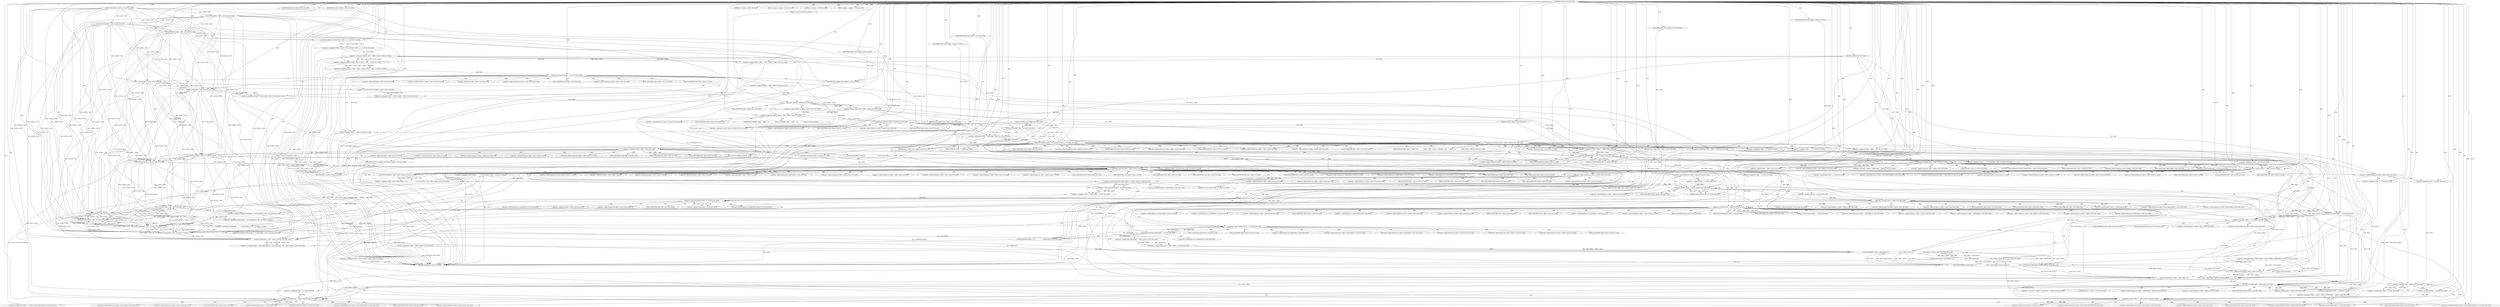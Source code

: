 
digraph "FUN16" {  

"10719" [label = "(METHOD,FUN16)<SUB>206</SUB>" ]

"11358" [label = "(METHOD_RETURN,int)<SUB>206</SUB>" ]

"10720" [label = "(PARAM,AVCodecContext*VAR6)<SUB>206</SUB>" ]

"10721" [label = "(PARAM,AVFrame *VAR53)<SUB>206</SUB>" ]

"10722" [label = "(PARAM,int VAR54)<SUB>206</SUB>" ]

"10723" [label = "(PARAM,int VAR8)<SUB>207</SUB>" ]

"10726" [label = "(&lt;operator&gt;.assignment,*VAR25 = VAR6-&gt;VAR55)<SUB>209</SUB>" ]

"10740" [label = "(FUN5,FUN5(&amp;VAR25-&gt;VAR7, 4))<SUB>214</SUB>" ]

"10746" [label = "(FUN5,FUN5(&amp;VAR25-&gt;VAR7, 12))<SUB>215</SUB>" ]

"10752" [label = "(&lt;operator&gt;.assignment,VAR56 = FUN17(&amp;VAR25-&gt;VAR7))<SUB>218</SUB>" ]

"10759" [label = "(&lt;operator&gt;.assignment,VAR25-&gt;VAR18 = FUN18(&amp;VAR25-&gt;VAR7, 2) &lt;&lt; 3)<SUB>220</SUB>" ]

"10771" [label = "(&lt;operator&gt;.assignment,VAR22 = VAR25-&gt;VAR14 - VAR25-&gt;VAR18 + VAR8 - 1)<SUB>221</SUB>" ]

"10796" [label = "(&lt;operator&gt;.assignment,VAR57 = !FUN17(&amp;VAR25-&gt;VAR7))<SUB>228</SUB>" ]

"10874" [label = "(&lt;operator&gt;.assignment,VAR25-&gt;VAR19 = VAR59)<SUB>251</SUB>" ]

"11356" [label = "(RETURN,return 0;,return 0;)<SUB>351</SUB>" ]

"10785" [label = "(&lt;operator&gt;.greaterThan,VAR22 &gt; 32)<SUB>222</SUB>" ]

"10805" [label = "(IDENTIFIER,VAR56,if (VAR56))<SUB>230</SUB>" ]

"10823" [label = "(&lt;operator&gt;.logicalOr,!VAR59 || VAR59 &gt; VAR25-&gt;VAR13)<SUB>234</SUB>" ]

"10836" [label = "(&lt;operator&gt;.logicalNot,!VAR25-&gt;VAR19)<SUB>239</SUB>" ]

"10880" [label = "(&lt;operator&gt;.greaterThan,VAR25-&gt;VAR14 &gt; 16)<SUB>252</SUB>" ]

"10912" [label = "(IDENTIFIER,VAR57,if (VAR57))<SUB>257</SUB>" ]

"11231" [label = "(&lt;operator&gt;.logicalAnd,VAR8 == 2 &amp;&amp; VAR48)<SUB>325</SUB>" ]

"11357" [label = "(LITERAL,0,return 0;)<SUB>351</SUB>" ]

"10754" [label = "(FUN17,FUN17(&amp;VAR25-&gt;VAR7))<SUB>218</SUB>" ]

"10763" [label = "(&lt;operator&gt;.shiftLeft,FUN18(&amp;VAR25-&gt;VAR7, 2) &lt;&lt; 3)<SUB>220</SUB>" ]

"10773" [label = "(&lt;operator&gt;.subtraction,VAR25-&gt;VAR14 - VAR25-&gt;VAR18 + VAR8 - 1)<SUB>221</SUB>" ]

"10789" [label = "(FUN9,FUN9(VAR6, VAR31, &quot;&quot;, VAR22))<SUB>223</SUB>" ]

"10794" [label = "(RETURN,return VAR60;,return VAR60;)<SUB>224</SUB>" ]

"10798" [label = "(&lt;operator&gt;.logicalNot,!FUN17(&amp;VAR25-&gt;VAR7))<SUB>228</SUB>" ]

"10807" [label = "(&lt;operator&gt;.assignment,VAR59 = FUN3(&amp;VAR25-&gt;VAR7, 32))<SUB>231</SUB>" ]

"10833" [label = "(RETURN,return VAR62;,return VAR62;)<SUB>237</SUB>" ]

"10841" [label = "(&lt;operator&gt;.assignment,VAR53-&gt;VAR19 = VAR59)<SUB>241</SUB>" ]

"10933" [label = "(&lt;operator&gt;.assignment,VAR47       = FUN18(&amp;VAR25-&gt;VAR7, 8))<SUB>270</SUB>" ]

"10941" [label = "(&lt;operator&gt;.assignment,VAR48 = FUN18(&amp;VAR25-&gt;VAR7, 8))<SUB>271</SUB>" ]

"11237" [label = "(FUN14,FUN14(VAR25-&gt;VAR11, VAR25-&gt;VAR19,\012                           VAR47, VAR48))<SUB>326</SUB>" ]

"11251" [label = "(FUN15,FUN15(VAR25-&gt;VAR11, VAR25-&gt;VAR12,\012                          VAR25-&gt;VAR18, VAR8, VAR25-&gt;VAR19))<SUB>331</SUB>" ]

"11271" [label = "(LITERAL,16,&lt;empty&gt;)<SUB>336</SUB>" ]

"11272" [label = "(BLOCK,&lt;empty&gt;,&lt;empty&gt;)<SUB>336</SUB>" ]

"11321" [label = "(LITERAL,24,&lt;empty&gt;)<SUB>343</SUB>" ]

"11322" [label = "(BLOCK,&lt;empty&gt;,&lt;empty&gt;)<SUB>343</SUB>" ]

"10764" [label = "(FUN18,FUN18(&amp;VAR25-&gt;VAR7, 2))<SUB>220</SUB>" ]

"10774" [label = "(&lt;operator&gt;.addition,VAR25-&gt;VAR14 - VAR25-&gt;VAR18 + VAR8)<SUB>221</SUB>" ]

"10795" [label = "(IDENTIFIER,VAR60,return VAR60;)<SUB>224</SUB>" ]

"10799" [label = "(FUN17,FUN17(&amp;VAR25-&gt;VAR7))<SUB>228</SUB>" ]

"10817" [label = "(&lt;operator&gt;.assignment,VAR59 = VAR25-&gt;VAR13)<SUB>233</SUB>" ]

"10824" [label = "(&lt;operator&gt;.logicalNot,!VAR59)<SUB>234</SUB>" ]

"10826" [label = "(&lt;operator&gt;.greaterThan,VAR59 &gt; VAR25-&gt;VAR13)<SUB>234</SUB>" ]

"10834" [label = "(IDENTIFIER,VAR62,return VAR62;)<SUB>237</SUB>" ]

"10847" [label = "(&lt;operator&gt;.lessThan,(VAR58 = FUN19(VAR6, VAR53, 0)) &lt; 0)<SUB>242</SUB>" ]

"10891" [label = "(&lt;operator&gt;.lessThan,VAR51 &lt; VAR8)<SUB>253</SUB>" ]

"10894" [label = "(&lt;operator&gt;.postIncrement,VAR51++)<SUB>253</SUB>" ]

"10896" [label = "(&lt;operator&gt;.assignment,VAR25-&gt;VAR11[VAR51] = (int32_t*)VAR53-&gt;VAR63[VAR54 + VAR51])<SUB>254</SUB>" ]

"10920" [label = "(&lt;operator&gt;.logicalNot,!VAR25-&gt;VAR17)<SUB>264</SUB>" ]

"10954" [label = "(&lt;operator&gt;.lessThan,VAR51 &lt; VAR8)<SUB>273</SUB>" ]

"10957" [label = "(&lt;operator&gt;.postIncrement,VAR51++)<SUB>273</SUB>" ]

"11086" [label = "(&lt;operator&gt;.lessThan,VAR51 &lt; VAR8)<SUB>293</SUB>" ]

"11089" [label = "(&lt;operator&gt;.postIncrement,VAR51++)<SUB>293</SUB>" ]

"11219" [label = "(&lt;operator&gt;.assignment,VAR25-&gt;VAR18   = 0)<SUB>320</SUB>" ]

"11224" [label = "(&lt;operator&gt;.assignment,VAR47       = 0)<SUB>321</SUB>" ]

"11227" [label = "(&lt;operator&gt;.assignment,VAR48 = 0)<SUB>322</SUB>" ]

"11232" [label = "(&lt;operator&gt;.equals,VAR8 == 2)<SUB>325</SUB>" ]

"10775" [label = "(&lt;operator&gt;.subtraction,VAR25-&gt;VAR14 - VAR25-&gt;VAR18)<SUB>221</SUB>" ]

"10809" [label = "(FUN3,FUN3(&amp;VAR25-&gt;VAR7, 32))<SUB>231</SUB>" ]

"10856" [label = "(FUN9,FUN9(VAR6, VAR31, &quot;&quot;))<SUB>243</SUB>" ]

"10860" [label = "(RETURN,return VAR58;,return VAR58;)<SUB>244</SUB>" ]

"10865" [label = "(&lt;operator&gt;.notEquals,VAR59 != VAR25-&gt;VAR19)<SUB>246</SUB>" ]

"10888" [label = "(&lt;operator&gt;.assignment,VAR51 = 0)<SUB>253</SUB>" ]

"10925" [label = "(FUN20,FUN20(VAR25-&gt;VAR6,\012                                  &quot;&quot;))<SUB>265</SUB>" ]

"10930" [label = "(RETURN,return FUN21(VAR65);,return FUN21(VAR65);)<SUB>267</SUB>" ]

"10935" [label = "(FUN18,FUN18(&amp;VAR25-&gt;VAR7, 8))<SUB>270</SUB>" ]

"10943" [label = "(FUN18,FUN18(&amp;VAR25-&gt;VAR7, 8))<SUB>271</SUB>" ]

"10951" [label = "(&lt;operator&gt;.assignment,VAR51 = 0)<SUB>273</SUB>" ]

"10960" [label = "(&lt;operator&gt;.assignment,VAR64[VAR51]   = FUN18(&amp;VAR25-&gt;VAR7, 4))<SUB>274</SUB>" ]

"10970" [label = "(&lt;operator&gt;.assignment,VAR38[VAR51]         = FUN18(&amp;VAR25-&gt;VAR7, 4))<SUB>275</SUB>" ]

"10980" [label = "(&lt;operator&gt;.assignment,VAR15[VAR51] = FUN18(&amp;VAR25-&gt;VAR7, 3))<SUB>276</SUB>" ]

"10990" [label = "(&lt;operator&gt;.assignment,VAR37[VAR51]         = FUN18(&amp;VAR25-&gt;VAR7, 5))<SUB>277</SUB>" ]

"11083" [label = "(&lt;operator&gt;.assignment,VAR51 = 0)<SUB>293</SUB>" ]

"11092" [label = "(FUN6,FUN6(VAR25, VAR25-&gt;VAR10[VAR51],\012                            VAR25-&gt;VAR19, VAR22,\012                            VAR15[VAR51] * VAR25-&gt;VAR15 / 4))<SUB>294</SUB>" ]

"11153" [label = "(FUN12,FUN12(VAR25-&gt;VAR10[VAR51],\012                           VAR25-&gt;VAR11[VAR51], VAR25-&gt;VAR19,\012                           VAR22, VAR36[VAR51], VAR37[VAR51], VAR38[VAR51]))<SUB>308</SUB>" ]

"11184" [label = "(&lt;operator&gt;.lessThan,VAR27 &lt; VAR25-&gt;VAR19)<SUB>314</SUB>" ]

"11189" [label = "(&lt;operator&gt;.postIncrement,VAR27++)<SUB>314</SUB>" ]

"11278" [label = "(&lt;operator&gt;.lessThan,VAR51 &lt; VAR8)<SUB>337</SUB>" ]

"11281" [label = "(&lt;operator&gt;.postIncrement,VAR51++)<SUB>337</SUB>" ]

"11328" [label = "(&lt;operator&gt;.lessThan,VAR51 &lt; VAR8)<SUB>344</SUB>" ]

"11331" [label = "(&lt;operator&gt;.postIncrement,VAR51++)<SUB>344</SUB>" ]

"10848" [label = "(&lt;operator&gt;.assignment,VAR58 = FUN19(VAR6, VAR53, 0))<SUB>242</SUB>" ]

"10861" [label = "(IDENTIFIER,VAR58,return VAR58;)<SUB>244</SUB>" ]

"10872" [label = "(RETURN,return VAR62;,return VAR62;)<SUB>249</SUB>" ]

"10931" [label = "(FUN21,FUN21(VAR65))<SUB>267</SUB>" ]

"11001" [label = "(&lt;operator&gt;.greaterEqualsThan,VAR37[VAR51] &gt;= VAR25-&gt;VAR13)<SUB>279</SUB>" ]

"11020" [label = "(&lt;operator&gt;.greaterEqualsThan,VAR27 &gt;= 0)<SUB>283</SUB>" ]

"11023" [label = "(&lt;operator&gt;.postDecrement,VAR27--)<SUB>283</SUB>" ]

"11025" [label = "(&lt;operator&gt;.assignment,VAR36[VAR51][VAR27] = FUN22(&amp;VAR25-&gt;VAR7, 16))<SUB>284</SUB>" ]

"11047" [label = "(&lt;operator&gt;.lessThan,VAR27 &lt; VAR25-&gt;VAR19)<SUB>288</SUB>" ]

"11052" [label = "(&lt;operator&gt;.postIncrement,VAR27++)<SUB>288</SUB>" ]

"11113" [label = "(&lt;operator&gt;.equals,VAR64[VAR51] == 15)<SUB>299</SUB>" ]

"11181" [label = "(&lt;operator&gt;.assignment,VAR27 = 0)<SUB>314</SUB>" ]

"11275" [label = "(&lt;operator&gt;.assignment,VAR51 = 0)<SUB>337</SUB>" ]

"11285" [label = "(&lt;operator&gt;.assignment,*VAR67 = (int16_t *)VAR53-&gt;VAR63[VAR54 + VAR51])<SUB>338</SUB>" ]

"11325" [label = "(&lt;operator&gt;.assignment,VAR51 = 0)<SUB>344</SUB>" ]

"10850" [label = "(FUN19,FUN19(VAR6, VAR53, 0))<SUB>242</SUB>" ]

"10873" [label = "(IDENTIFIER,VAR62,return VAR62;)<SUB>249</SUB>" ]

"10964" [label = "(FUN18,FUN18(&amp;VAR25-&gt;VAR7, 4))<SUB>274</SUB>" ]

"10974" [label = "(FUN18,FUN18(&amp;VAR25-&gt;VAR7, 4))<SUB>275</SUB>" ]

"10984" [label = "(FUN18,FUN18(&amp;VAR25-&gt;VAR7, 3))<SUB>276</SUB>" ]

"10994" [label = "(FUN18,FUN18(&amp;VAR25-&gt;VAR7, 5))<SUB>277</SUB>" ]

"11009" [label = "(RETURN,return VAR62;,return VAR62;)<SUB>280</SUB>" ]

"11013" [label = "(&lt;operator&gt;.assignment,VAR27 = VAR37[VAR51] - 1)<SUB>283</SUB>" ]

"11044" [label = "(&lt;operator&gt;.assignment,VAR27 = 0)<SUB>288</SUB>" ]

"11103" [label = "(&lt;operator&gt;.division,VAR15[VAR51] * VAR25-&gt;VAR15 / 4)<SUB>296</SUB>" ]

"11119" [label = "(FUN12,FUN12(VAR25-&gt;VAR10[VAR51],\012                               VAR25-&gt;VAR10[VAR51],\012                               VAR25-&gt;VAR19, VAR22, NULL, 31, 0))<SUB>301</SUB>" ]

"11197" [label = "(&lt;operator&gt;.lessThan,VAR51 &lt; VAR8)<SUB>315</SUB>" ]

"11200" [label = "(&lt;operator&gt;.postIncrement,VAR51++)<SUB>315</SUB>" ]

"11301" [label = "(&lt;operator&gt;.lessThan,VAR27 &lt; VAR25-&gt;VAR19)<SUB>339</SUB>" ]

"11306" [label = "(&lt;operator&gt;.postIncrement,VAR27++)<SUB>339</SUB>" ]

"11308" [label = "(&lt;operator&gt;.assignment,*VAR67++ = VAR25-&gt;VAR11[VAR51][VAR27])<SUB>340</SUB>" ]

"11339" [label = "(&lt;operator&gt;.lessThan,VAR27 &lt; VAR25-&gt;VAR19)<SUB>345</SUB>" ]

"11344" [label = "(&lt;operator&gt;.postIncrement,VAR27++)<SUB>345</SUB>" ]

"11346" [label = "(&lt;operators&gt;.assignmentShiftLeft,VAR25-&gt;VAR11[VAR51][VAR27] &lt;&lt;= 8)<SUB>346</SUB>" ]

"10908" [label = "(&lt;operator&gt;.addition,VAR54 + VAR51)<SUB>254</SUB>" ]

"11010" [label = "(IDENTIFIER,VAR62,return VAR62;)<SUB>280</SUB>" ]

"11031" [label = "(FUN22,FUN22(&amp;VAR25-&gt;VAR7, 16))<SUB>284</SUB>" ]

"11060" [label = "(&lt;operator&gt;.lessThan,VAR51 &lt; VAR8)<SUB>289</SUB>" ]

"11063" [label = "(&lt;operator&gt;.postIncrement,VAR51++)<SUB>289</SUB>" ]

"11065" [label = "(&lt;operator&gt;.assignment,VAR25-&gt;VAR12[VAR51][VAR27] = FUN18(&amp;VAR25-&gt;VAR7, VAR25-&gt;VAR18))<SUB>290</SUB>" ]

"11104" [label = "(&lt;operator&gt;.multiplication,VAR15[VAR51] * VAR25-&gt;VAR15)<SUB>296</SUB>" ]

"11194" [label = "(&lt;operator&gt;.assignment,VAR51 = 0)<SUB>315</SUB>" ]

"11203" [label = "(&lt;operator&gt;.assignment,VAR25-&gt;VAR11[VAR51][VAR27] =\012                         FUN23(&amp;VAR25-&gt;VAR7, VAR25-&gt;VAR14))<SUB>316</SUB>" ]

"11298" [label = "(&lt;operator&gt;.assignment,VAR27 = 0)<SUB>339</SUB>" ]

"11336" [label = "(&lt;operator&gt;.assignment,VAR27 = 0)<SUB>345</SUB>" ]

"11015" [label = "(&lt;operator&gt;.subtraction,VAR37[VAR51] - 1)<SUB>283</SUB>" ]

"11057" [label = "(&lt;operator&gt;.assignment,VAR51 = 0)<SUB>289</SUB>" ]

"11140" [label = "(&lt;operator&gt;.greaterThan,VAR64[VAR51] &gt; 0)<SUB>304</SUB>" ]

"11073" [label = "(FUN18,FUN18(&amp;VAR25-&gt;VAR7, VAR25-&gt;VAR18))<SUB>290</SUB>" ]

"11146" [label = "(FUN9,FUN9(VAR6, VAR66, &quot;&quot;,\012                       VAR64[VAR51]))<SUB>305</SUB>" ]

"11211" [label = "(FUN23,FUN23(&amp;VAR25-&gt;VAR7, VAR25-&gt;VAR14))<SUB>317</SUB>" ]

"11293" [label = "(&lt;operator&gt;.addition,VAR54 + VAR51)<SUB>338</SUB>" ]

"11310" [label = "(&lt;operator&gt;.postIncrement,VAR67++)<SUB>340</SUB>" ]

"10875" [label = "(&lt;operator&gt;.indirectFieldAccess,VAR25-&gt;VAR19)<SUB>251</SUB>" ]

"11247" [label = "(&lt;operator&gt;.indirectFieldAccess,VAR25-&gt;VAR18)<SUB>330</SUB>" ]

"11266" [label = "(&lt;operator&gt;.indirectFieldAccess,VAR25-&gt;VAR14)<SUB>335</SUB>" ]

"10832" [label = "(UNKNOWN,FUN9(VAR6, VAR31, &quot;&quot;VAR61&quot;&quot;,\012               VAR59);,FUN9(VAR6, VAR31, &quot;&quot;VAR61&quot;&quot;,\012               VAR59);)<SUB>235</SUB>" ]

"10837" [label = "(&lt;operator&gt;.indirectFieldAccess,VAR25-&gt;VAR19)<SUB>239</SUB>" ]

"10877" [label = "(FIELD_IDENTIFIER,VAR19,VAR19)<SUB>251</SUB>" ]

"10881" [label = "(&lt;operator&gt;.indirectFieldAccess,VAR25-&gt;VAR14)<SUB>252</SUB>" ]

"11249" [label = "(FIELD_IDENTIFIER,VAR18,VAR18)<SUB>330</SUB>" ]

"11268" [label = "(FIELD_IDENTIFIER,VAR14,VAR14)<SUB>335</SUB>" ]

"10800" [label = "(&lt;operator&gt;.addressOf,&amp;VAR25-&gt;VAR7)<SUB>228</SUB>" ]

"10828" [label = "(&lt;operator&gt;.indirectFieldAccess,VAR25-&gt;VAR13)<SUB>234</SUB>" ]

"10839" [label = "(FIELD_IDENTIFIER,VAR19,VAR19)<SUB>239</SUB>" ]

"10842" [label = "(&lt;operator&gt;.indirectFieldAccess,VAR53-&gt;VAR19)<SUB>241</SUB>" ]

"10883" [label = "(FIELD_IDENTIFIER,VAR14,VAR14)<SUB>252</SUB>" ]

"11038" [label = "(&lt;operator&gt;.indirectFieldAccess,VAR25-&gt;VAR18)<SUB>287</SUB>" ]

"11238" [label = "(&lt;operator&gt;.indirectFieldAccess,VAR25-&gt;VAR11)<SUB>326</SUB>" ]

"11241" [label = "(&lt;operator&gt;.indirectFieldAccess,VAR25-&gt;VAR19)<SUB>326</SUB>" ]

"11252" [label = "(&lt;operator&gt;.indirectFieldAccess,VAR25-&gt;VAR11)<SUB>331</SUB>" ]

"11255" [label = "(&lt;operator&gt;.indirectFieldAccess,VAR25-&gt;VAR12)<SUB>331</SUB>" ]

"11258" [label = "(&lt;operator&gt;.indirectFieldAccess,VAR25-&gt;VAR18)<SUB>332</SUB>" ]

"11262" [label = "(&lt;operator&gt;.indirectFieldAccess,VAR25-&gt;VAR19)<SUB>332</SUB>" ]

"10801" [label = "(&lt;operator&gt;.indirectFieldAccess,VAR25-&gt;VAR7)<SUB>228</SUB>" ]

"10810" [label = "(&lt;operator&gt;.addressOf,&amp;VAR25-&gt;VAR7)<SUB>231</SUB>" ]

"10819" [label = "(&lt;operator&gt;.indirectFieldAccess,VAR25-&gt;VAR13)<SUB>233</SUB>" ]

"10830" [label = "(FIELD_IDENTIFIER,VAR13,VAR13)<SUB>234</SUB>" ]

"10844" [label = "(FIELD_IDENTIFIER,VAR19,VAR19)<SUB>241</SUB>" ]

"10897" [label = "(&lt;operator&gt;.indirectIndexAccess,VAR25-&gt;VAR11[VAR51])<SUB>254</SUB>" ]

"10902" [label = "(&lt;operator&gt;.cast,(int32_t*)VAR53-&gt;VAR63[VAR54 + VAR51])<SUB>254</SUB>" ]

"10921" [label = "(&lt;operator&gt;.indirectFieldAccess,VAR25-&gt;VAR17)<SUB>264</SUB>" ]

"10936" [label = "(&lt;operator&gt;.addressOf,&amp;VAR25-&gt;VAR7)<SUB>270</SUB>" ]

"10944" [label = "(&lt;operator&gt;.addressOf,&amp;VAR25-&gt;VAR7)<SUB>271</SUB>" ]

"11040" [label = "(FIELD_IDENTIFIER,VAR18,VAR18)<SUB>287</SUB>" ]

"11220" [label = "(&lt;operator&gt;.indirectFieldAccess,VAR25-&gt;VAR18)<SUB>320</SUB>" ]

"11240" [label = "(FIELD_IDENTIFIER,VAR11,VAR11)<SUB>326</SUB>" ]

"11243" [label = "(FIELD_IDENTIFIER,VAR19,VAR19)<SUB>326</SUB>" ]

"11254" [label = "(FIELD_IDENTIFIER,VAR11,VAR11)<SUB>331</SUB>" ]

"11257" [label = "(FIELD_IDENTIFIER,VAR12,VAR12)<SUB>331</SUB>" ]

"11260" [label = "(FIELD_IDENTIFIER,VAR18,VAR18)<SUB>332</SUB>" ]

"11264" [label = "(FIELD_IDENTIFIER,VAR19,VAR19)<SUB>332</SUB>" ]

"10803" [label = "(FIELD_IDENTIFIER,VAR7,VAR7)<SUB>228</SUB>" ]

"10811" [label = "(&lt;operator&gt;.indirectFieldAccess,VAR25-&gt;VAR7)<SUB>231</SUB>" ]

"10821" [label = "(FIELD_IDENTIFIER,VAR13,VAR13)<SUB>233</SUB>" ]

"10867" [label = "(&lt;operator&gt;.indirectFieldAccess,VAR25-&gt;VAR19)<SUB>246</SUB>" ]

"10871" [label = "(UNKNOWN,FUN9(VAR6, VAR31, &quot;&quot;VAR61&quot;&quot;,\012               VAR59, VAR25-&gt;VAR19);,FUN9(VAR6, VAR31, &quot;&quot;VAR61&quot;&quot;,\012               VAR59, VAR25-&gt;VAR19);)<SUB>247</SUB>" ]

"10898" [label = "(&lt;operator&gt;.indirectFieldAccess,VAR25-&gt;VAR11)<SUB>254</SUB>" ]

"10903" [label = "(UNKNOWN,int32_t*,int32_t*)<SUB>254</SUB>" ]

"10904" [label = "(&lt;operator&gt;.indirectIndexAccess,VAR53-&gt;VAR63[VAR54 + VAR51])<SUB>254</SUB>" ]

"10923" [label = "(FIELD_IDENTIFIER,VAR17,VAR17)<SUB>264</SUB>" ]

"10926" [label = "(&lt;operator&gt;.indirectFieldAccess,VAR25-&gt;VAR6)<SUB>265</SUB>" ]

"10937" [label = "(&lt;operator&gt;.indirectFieldAccess,VAR25-&gt;VAR7)<SUB>270</SUB>" ]

"10945" [label = "(&lt;operator&gt;.indirectFieldAccess,VAR25-&gt;VAR7)<SUB>271</SUB>" ]

"10961" [label = "(&lt;operator&gt;.indirectIndexAccess,VAR64[VAR51])<SUB>274</SUB>" ]

"10971" [label = "(&lt;operator&gt;.indirectIndexAccess,VAR38[VAR51])<SUB>275</SUB>" ]

"10981" [label = "(&lt;operator&gt;.indirectIndexAccess,VAR15[VAR51])<SUB>276</SUB>" ]

"10991" [label = "(&lt;operator&gt;.indirectIndexAccess,VAR37[VAR51])<SUB>277</SUB>" ]

"11094" [label = "(&lt;operator&gt;.indirectIndexAccess,VAR25-&gt;VAR10[VAR51])<SUB>294</SUB>" ]

"11099" [label = "(&lt;operator&gt;.indirectFieldAccess,VAR25-&gt;VAR19)<SUB>295</SUB>" ]

"11154" [label = "(&lt;operator&gt;.indirectIndexAccess,VAR25-&gt;VAR10[VAR51])<SUB>308</SUB>" ]

"11159" [label = "(&lt;operator&gt;.indirectIndexAccess,VAR25-&gt;VAR11[VAR51])<SUB>309</SUB>" ]

"11164" [label = "(&lt;operator&gt;.indirectFieldAccess,VAR25-&gt;VAR19)<SUB>309</SUB>" ]

"11168" [label = "(&lt;operator&gt;.indirectIndexAccess,VAR36[VAR51])<SUB>310</SUB>" ]

"11171" [label = "(&lt;operator&gt;.indirectIndexAccess,VAR37[VAR51])<SUB>310</SUB>" ]

"11174" [label = "(&lt;operator&gt;.indirectIndexAccess,VAR38[VAR51])<SUB>310</SUB>" ]

"11186" [label = "(&lt;operator&gt;.indirectFieldAccess,VAR25-&gt;VAR19)<SUB>314</SUB>" ]

"11222" [label = "(FIELD_IDENTIFIER,VAR18,VAR18)<SUB>320</SUB>" ]

"10813" [label = "(FIELD_IDENTIFIER,VAR7,VAR7)<SUB>231</SUB>" ]

"10869" [label = "(FIELD_IDENTIFIER,VAR19,VAR19)<SUB>246</SUB>" ]

"10900" [label = "(FIELD_IDENTIFIER,VAR11,VAR11)<SUB>254</SUB>" ]

"10905" [label = "(&lt;operator&gt;.indirectFieldAccess,VAR53-&gt;VAR63)<SUB>254</SUB>" ]

"10928" [label = "(FIELD_IDENTIFIER,VAR6,VAR6)<SUB>265</SUB>" ]

"10939" [label = "(FIELD_IDENTIFIER,VAR7,VAR7)<SUB>270</SUB>" ]

"10947" [label = "(FIELD_IDENTIFIER,VAR7,VAR7)<SUB>271</SUB>" ]

"10965" [label = "(&lt;operator&gt;.addressOf,&amp;VAR25-&gt;VAR7)<SUB>274</SUB>" ]

"10975" [label = "(&lt;operator&gt;.addressOf,&amp;VAR25-&gt;VAR7)<SUB>275</SUB>" ]

"10985" [label = "(&lt;operator&gt;.addressOf,&amp;VAR25-&gt;VAR7)<SUB>276</SUB>" ]

"10995" [label = "(&lt;operator&gt;.addressOf,&amp;VAR25-&gt;VAR7)<SUB>277</SUB>" ]

"11002" [label = "(&lt;operator&gt;.indirectIndexAccess,VAR37[VAR51])<SUB>279</SUB>" ]

"11005" [label = "(&lt;operator&gt;.indirectFieldAccess,VAR25-&gt;VAR13)<SUB>279</SUB>" ]

"11026" [label = "(&lt;operator&gt;.indirectIndexAccess,VAR36[VAR51][VAR27])<SUB>284</SUB>" ]

"11049" [label = "(&lt;operator&gt;.indirectFieldAccess,VAR25-&gt;VAR19)<SUB>288</SUB>" ]

"11095" [label = "(&lt;operator&gt;.indirectFieldAccess,VAR25-&gt;VAR10)<SUB>294</SUB>" ]

"11101" [label = "(FIELD_IDENTIFIER,VAR19,VAR19)<SUB>295</SUB>" ]

"11114" [label = "(&lt;operator&gt;.indirectIndexAccess,VAR64[VAR51])<SUB>299</SUB>" ]

"11155" [label = "(&lt;operator&gt;.indirectFieldAccess,VAR25-&gt;VAR10)<SUB>308</SUB>" ]

"11160" [label = "(&lt;operator&gt;.indirectFieldAccess,VAR25-&gt;VAR11)<SUB>309</SUB>" ]

"11166" [label = "(FIELD_IDENTIFIER,VAR19,VAR19)<SUB>309</SUB>" ]

"11188" [label = "(FIELD_IDENTIFIER,VAR19,VAR19)<SUB>314</SUB>" ]

"11287" [label = "(&lt;operator&gt;.cast,(int16_t *)VAR53-&gt;VAR63[VAR54 + VAR51])<SUB>338</SUB>" ]

"10907" [label = "(FIELD_IDENTIFIER,VAR63,VAR63)<SUB>254</SUB>" ]

"10966" [label = "(&lt;operator&gt;.indirectFieldAccess,VAR25-&gt;VAR7)<SUB>274</SUB>" ]

"10976" [label = "(&lt;operator&gt;.indirectFieldAccess,VAR25-&gt;VAR7)<SUB>275</SUB>" ]

"10986" [label = "(&lt;operator&gt;.indirectFieldAccess,VAR25-&gt;VAR7)<SUB>276</SUB>" ]

"10996" [label = "(&lt;operator&gt;.indirectFieldAccess,VAR25-&gt;VAR7)<SUB>277</SUB>" ]

"11007" [label = "(FIELD_IDENTIFIER,VAR13,VAR13)<SUB>279</SUB>" ]

"11027" [label = "(&lt;operator&gt;.indirectIndexAccess,VAR36[VAR51])<SUB>284</SUB>" ]

"11032" [label = "(&lt;operator&gt;.addressOf,&amp;VAR25-&gt;VAR7)<SUB>284</SUB>" ]

"11051" [label = "(FIELD_IDENTIFIER,VAR19,VAR19)<SUB>288</SUB>" ]

"11097" [label = "(FIELD_IDENTIFIER,VAR10,VAR10)<SUB>294</SUB>" ]

"11105" [label = "(&lt;operator&gt;.indirectIndexAccess,VAR15[VAR51])<SUB>296</SUB>" ]

"11108" [label = "(&lt;operator&gt;.indirectFieldAccess,VAR25-&gt;VAR15)<SUB>296</SUB>" ]

"11120" [label = "(&lt;operator&gt;.indirectIndexAccess,VAR25-&gt;VAR10[VAR51])<SUB>301</SUB>" ]

"11125" [label = "(&lt;operator&gt;.indirectIndexAccess,VAR25-&gt;VAR10[VAR51])<SUB>302</SUB>" ]

"11130" [label = "(&lt;operator&gt;.indirectFieldAccess,VAR25-&gt;VAR19)<SUB>303</SUB>" ]

"11157" [label = "(FIELD_IDENTIFIER,VAR10,VAR10)<SUB>308</SUB>" ]

"11162" [label = "(FIELD_IDENTIFIER,VAR11,VAR11)<SUB>309</SUB>" ]

"11288" [label = "(UNKNOWN,int16_t *,int16_t *)<SUB>338</SUB>" ]

"11289" [label = "(&lt;operator&gt;.indirectIndexAccess,VAR53-&gt;VAR63[VAR54 + VAR51])<SUB>338</SUB>" ]

"11303" [label = "(&lt;operator&gt;.indirectFieldAccess,VAR25-&gt;VAR19)<SUB>339</SUB>" ]

"11309" [label = "(&lt;operator&gt;.indirection,*VAR67++)<SUB>340</SUB>" ]

"11312" [label = "(&lt;operator&gt;.indirectIndexAccess,VAR25-&gt;VAR11[VAR51][VAR27])<SUB>340</SUB>" ]

"11341" [label = "(&lt;operator&gt;.indirectFieldAccess,VAR25-&gt;VAR19)<SUB>345</SUB>" ]

"11347" [label = "(&lt;operator&gt;.indirectIndexAccess,VAR25-&gt;VAR11[VAR51][VAR27])<SUB>346</SUB>" ]

"10968" [label = "(FIELD_IDENTIFIER,VAR7,VAR7)<SUB>274</SUB>" ]

"10978" [label = "(FIELD_IDENTIFIER,VAR7,VAR7)<SUB>275</SUB>" ]

"10988" [label = "(FIELD_IDENTIFIER,VAR7,VAR7)<SUB>276</SUB>" ]

"10998" [label = "(FIELD_IDENTIFIER,VAR7,VAR7)<SUB>277</SUB>" ]

"11016" [label = "(&lt;operator&gt;.indirectIndexAccess,VAR37[VAR51])<SUB>283</SUB>" ]

"11033" [label = "(&lt;operator&gt;.indirectFieldAccess,VAR25-&gt;VAR7)<SUB>284</SUB>" ]

"11066" [label = "(&lt;operator&gt;.indirectIndexAccess,VAR25-&gt;VAR12[VAR51][VAR27])<SUB>290</SUB>" ]

"11110" [label = "(FIELD_IDENTIFIER,VAR15,VAR15)<SUB>296</SUB>" ]

"11121" [label = "(&lt;operator&gt;.indirectFieldAccess,VAR25-&gt;VAR10)<SUB>301</SUB>" ]

"11126" [label = "(&lt;operator&gt;.indirectFieldAccess,VAR25-&gt;VAR10)<SUB>302</SUB>" ]

"11132" [label = "(FIELD_IDENTIFIER,VAR19,VAR19)<SUB>303</SUB>" ]

"11204" [label = "(&lt;operator&gt;.indirectIndexAccess,VAR25-&gt;VAR11[VAR51][VAR27])<SUB>316</SUB>" ]

"11290" [label = "(&lt;operator&gt;.indirectFieldAccess,VAR53-&gt;VAR63)<SUB>338</SUB>" ]

"11305" [label = "(FIELD_IDENTIFIER,VAR19,VAR19)<SUB>339</SUB>" ]

"11313" [label = "(&lt;operator&gt;.indirectIndexAccess,VAR25-&gt;VAR11[VAR51])<SUB>340</SUB>" ]

"11343" [label = "(FIELD_IDENTIFIER,VAR19,VAR19)<SUB>345</SUB>" ]

"11348" [label = "(&lt;operator&gt;.indirectIndexAccess,VAR25-&gt;VAR11[VAR51])<SUB>346</SUB>" ]

"11035" [label = "(FIELD_IDENTIFIER,VAR7,VAR7)<SUB>284</SUB>" ]

"11067" [label = "(&lt;operator&gt;.indirectIndexAccess,VAR25-&gt;VAR12[VAR51])<SUB>290</SUB>" ]

"11074" [label = "(&lt;operator&gt;.addressOf,&amp;VAR25-&gt;VAR7)<SUB>290</SUB>" ]

"11078" [label = "(&lt;operator&gt;.indirectFieldAccess,VAR25-&gt;VAR18)<SUB>290</SUB>" ]

"11123" [label = "(FIELD_IDENTIFIER,VAR10,VAR10)<SUB>301</SUB>" ]

"11128" [label = "(FIELD_IDENTIFIER,VAR10,VAR10)<SUB>302</SUB>" ]

"11141" [label = "(&lt;operator&gt;.indirectIndexAccess,VAR64[VAR51])<SUB>304</SUB>" ]

"11205" [label = "(&lt;operator&gt;.indirectIndexAccess,VAR25-&gt;VAR11[VAR51])<SUB>316</SUB>" ]

"11212" [label = "(&lt;operator&gt;.addressOf,&amp;VAR25-&gt;VAR7)<SUB>317</SUB>" ]

"11216" [label = "(&lt;operator&gt;.indirectFieldAccess,VAR25-&gt;VAR14)<SUB>317</SUB>" ]

"11292" [label = "(FIELD_IDENTIFIER,VAR63,VAR63)<SUB>338</SUB>" ]

"11314" [label = "(&lt;operator&gt;.indirectFieldAccess,VAR25-&gt;VAR11)<SUB>340</SUB>" ]

"11349" [label = "(&lt;operator&gt;.indirectFieldAccess,VAR25-&gt;VAR11)<SUB>346</SUB>" ]

"11068" [label = "(&lt;operator&gt;.indirectFieldAccess,VAR25-&gt;VAR12)<SUB>290</SUB>" ]

"11075" [label = "(&lt;operator&gt;.indirectFieldAccess,VAR25-&gt;VAR7)<SUB>290</SUB>" ]

"11080" [label = "(FIELD_IDENTIFIER,VAR18,VAR18)<SUB>290</SUB>" ]

"11150" [label = "(&lt;operator&gt;.indirectIndexAccess,VAR64[VAR51])<SUB>306</SUB>" ]

"11206" [label = "(&lt;operator&gt;.indirectFieldAccess,VAR25-&gt;VAR11)<SUB>316</SUB>" ]

"11213" [label = "(&lt;operator&gt;.indirectFieldAccess,VAR25-&gt;VAR7)<SUB>317</SUB>" ]

"11218" [label = "(FIELD_IDENTIFIER,VAR14,VAR14)<SUB>317</SUB>" ]

"11316" [label = "(FIELD_IDENTIFIER,VAR11,VAR11)<SUB>340</SUB>" ]

"11351" [label = "(FIELD_IDENTIFIER,VAR11,VAR11)<SUB>346</SUB>" ]

"11070" [label = "(FIELD_IDENTIFIER,VAR12,VAR12)<SUB>290</SUB>" ]

"11077" [label = "(FIELD_IDENTIFIER,VAR7,VAR7)<SUB>290</SUB>" ]

"11208" [label = "(FIELD_IDENTIFIER,VAR11,VAR11)<SUB>316</SUB>" ]

"11215" [label = "(FIELD_IDENTIFIER,VAR7,VAR7)<SUB>317</SUB>" ]

  "11356" -> "11358"  [ label = "DDG: &lt;RET&gt;"] 

  "10794" -> "11358"  [ label = "DDG: &lt;RET&gt;"] 

  "10833" -> "11358"  [ label = "DDG: &lt;RET&gt;"] 

  "10930" -> "11358"  [ label = "DDG: &lt;RET&gt;"] 

  "10872" -> "11358"  [ label = "DDG: &lt;RET&gt;"] 

  "10860" -> "11358"  [ label = "DDG: &lt;RET&gt;"] 

  "11009" -> "11358"  [ label = "DDG: &lt;RET&gt;"] 

  "10721" -> "11358"  [ label = "DDG: VAR53"] 

  "10722" -> "11358"  [ label = "DDG: VAR54"] 

  "10726" -> "11358"  [ label = "DDG: VAR25"] 

  "10726" -> "11358"  [ label = "DDG: VAR6-&gt;VAR55"] 

  "10740" -> "11358"  [ label = "DDG: FUN5(&amp;VAR25-&gt;VAR7, 4)"] 

  "10746" -> "11358"  [ label = "DDG: FUN5(&amp;VAR25-&gt;VAR7, 12)"] 

  "10752" -> "11358"  [ label = "DDG: VAR56"] 

  "10752" -> "11358"  [ label = "DDG: FUN17(&amp;VAR25-&gt;VAR7)"] 

  "10764" -> "11358"  [ label = "DDG: &amp;VAR25-&gt;VAR7"] 

  "10763" -> "11358"  [ label = "DDG: FUN18(&amp;VAR25-&gt;VAR7, 2)"] 

  "10759" -> "11358"  [ label = "DDG: FUN18(&amp;VAR25-&gt;VAR7, 2) &lt;&lt; 3"] 

  "10775" -> "11358"  [ label = "DDG: VAR25-&gt;VAR14"] 

  "10775" -> "11358"  [ label = "DDG: VAR25-&gt;VAR18"] 

  "10774" -> "11358"  [ label = "DDG: VAR25-&gt;VAR14 - VAR25-&gt;VAR18"] 

  "10774" -> "11358"  [ label = "DDG: VAR8"] 

  "10773" -> "11358"  [ label = "DDG: VAR25-&gt;VAR14 - VAR25-&gt;VAR18 + VAR8"] 

  "10771" -> "11358"  [ label = "DDG: VAR25-&gt;VAR14 - VAR25-&gt;VAR18 + VAR8 - 1"] 

  "10785" -> "11358"  [ label = "DDG: VAR22 &gt; 32"] 

  "10789" -> "11358"  [ label = "DDG: VAR6"] 

  "10789" -> "11358"  [ label = "DDG: VAR31"] 

  "10789" -> "11358"  [ label = "DDG: VAR22"] 

  "10789" -> "11358"  [ label = "DDG: FUN9(VAR6, VAR31, &quot;&quot;, VAR22)"] 

  "11119" -> "11358"  [ label = "DDG: NULL"] 

  "11146" -> "11358"  [ label = "DDG: VAR66"] 

  "10931" -> "11358"  [ label = "DDG: VAR65"] 

  "10719" -> "10720"  [ label = "DDG: "] 

  "10719" -> "10721"  [ label = "DDG: "] 

  "10719" -> "10722"  [ label = "DDG: "] 

  "10719" -> "10723"  [ label = "DDG: "] 

  "10754" -> "10752"  [ label = "DDG: &amp;VAR25-&gt;VAR7"] 

  "10763" -> "10759"  [ label = "DDG: FUN18(&amp;VAR25-&gt;VAR7, 2)"] 

  "10763" -> "10759"  [ label = "DDG: 3"] 

  "10773" -> "10771"  [ label = "DDG: VAR25-&gt;VAR14 - VAR25-&gt;VAR18 + VAR8"] 

  "10773" -> "10771"  [ label = "DDG: 1"] 

  "10798" -> "10796"  [ label = "DDG: FUN17(&amp;VAR25-&gt;VAR7)"] 

  "10865" -> "10874"  [ label = "DDG: VAR59"] 

  "10719" -> "10874"  [ label = "DDG: "] 

  "10824" -> "10874"  [ label = "DDG: VAR59"] 

  "10826" -> "10874"  [ label = "DDG: VAR59"] 

  "11357" -> "11356"  [ label = "DDG: 0"] 

  "10719" -> "11356"  [ label = "DDG: "] 

  "10719" -> "10740"  [ label = "DDG: "] 

  "10740" -> "10746"  [ label = "DDG: &amp;VAR25-&gt;VAR7"] 

  "10719" -> "10746"  [ label = "DDG: "] 

  "10719" -> "10805"  [ label = "DDG: "] 

  "10719" -> "10912"  [ label = "DDG: "] 

  "10719" -> "11357"  [ label = "DDG: "] 

  "10746" -> "10754"  [ label = "DDG: &amp;VAR25-&gt;VAR7"] 

  "10740" -> "10754"  [ label = "DDG: &amp;VAR25-&gt;VAR7"] 

  "10764" -> "10763"  [ label = "DDG: &amp;VAR25-&gt;VAR7"] 

  "10764" -> "10763"  [ label = "DDG: 2"] 

  "10719" -> "10763"  [ label = "DDG: "] 

  "10775" -> "10773"  [ label = "DDG: VAR25-&gt;VAR14"] 

  "10775" -> "10773"  [ label = "DDG: VAR25-&gt;VAR18"] 

  "10723" -> "10773"  [ label = "DDG: VAR8"] 

  "10719" -> "10773"  [ label = "DDG: "] 

  "10771" -> "10785"  [ label = "DDG: VAR22"] 

  "10719" -> "10785"  [ label = "DDG: "] 

  "10795" -> "10794"  [ label = "DDG: VAR60"] 

  "10719" -> "10794"  [ label = "DDG: "] 

  "10799" -> "10798"  [ label = "DDG: &amp;VAR25-&gt;VAR7"] 

  "10809" -> "10807"  [ label = "DDG: &amp;VAR25-&gt;VAR7"] 

  "10809" -> "10807"  [ label = "DDG: 32"] 

  "10824" -> "10823"  [ label = "DDG: VAR59"] 

  "10826" -> "10823"  [ label = "DDG: VAR59"] 

  "10826" -> "10823"  [ label = "DDG: VAR25-&gt;VAR13"] 

  "10834" -> "10833"  [ label = "DDG: VAR62"] 

  "10719" -> "10833"  [ label = "DDG: "] 

  "10824" -> "10841"  [ label = "DDG: VAR59"] 

  "10826" -> "10841"  [ label = "DDG: VAR59"] 

  "10719" -> "10841"  [ label = "DDG: "] 

  "10775" -> "10880"  [ label = "DDG: VAR25-&gt;VAR14"] 

  "10719" -> "10880"  [ label = "DDG: "] 

  "10935" -> "10933"  [ label = "DDG: &amp;VAR25-&gt;VAR7"] 

  "10935" -> "10933"  [ label = "DDG: 8"] 

  "10943" -> "10941"  [ label = "DDG: &amp;VAR25-&gt;VAR7"] 

  "10943" -> "10941"  [ label = "DDG: 8"] 

  "11232" -> "11231"  [ label = "DDG: VAR8"] 

  "11232" -> "11231"  [ label = "DDG: 2"] 

  "11227" -> "11231"  [ label = "DDG: VAR48"] 

  "10941" -> "11231"  [ label = "DDG: VAR48"] 

  "10719" -> "11231"  [ label = "DDG: "] 

  "10719" -> "11271"  [ label = "DDG: "] 

  "10719" -> "11272"  [ label = "DDG: "] 

  "10719" -> "11321"  [ label = "DDG: "] 

  "10719" -> "11322"  [ label = "DDG: "] 

  "10754" -> "10764"  [ label = "DDG: &amp;VAR25-&gt;VAR7"] 

  "10740" -> "10764"  [ label = "DDG: &amp;VAR25-&gt;VAR7"] 

  "10746" -> "10764"  [ label = "DDG: &amp;VAR25-&gt;VAR7"] 

  "10719" -> "10764"  [ label = "DDG: "] 

  "10775" -> "10774"  [ label = "DDG: VAR25-&gt;VAR14"] 

  "10775" -> "10774"  [ label = "DDG: VAR25-&gt;VAR18"] 

  "10723" -> "10774"  [ label = "DDG: VAR8"] 

  "10719" -> "10774"  [ label = "DDG: "] 

  "10720" -> "10789"  [ label = "DDG: VAR6"] 

  "10719" -> "10789"  [ label = "DDG: "] 

  "10785" -> "10789"  [ label = "DDG: VAR22"] 

  "10719" -> "10795"  [ label = "DDG: "] 

  "10764" -> "10799"  [ label = "DDG: &amp;VAR25-&gt;VAR7"] 

  "10740" -> "10799"  [ label = "DDG: &amp;VAR25-&gt;VAR7"] 

  "10746" -> "10799"  [ label = "DDG: &amp;VAR25-&gt;VAR7"] 

  "10754" -> "10799"  [ label = "DDG: &amp;VAR25-&gt;VAR7"] 

  "10817" -> "10824"  [ label = "DDG: VAR59"] 

  "10807" -> "10824"  [ label = "DDG: VAR59"] 

  "10719" -> "10824"  [ label = "DDG: "] 

  "10824" -> "10826"  [ label = "DDG: VAR59"] 

  "10719" -> "10826"  [ label = "DDG: "] 

  "10719" -> "10834"  [ label = "DDG: "] 

  "10719" -> "11219"  [ label = "DDG: "] 

  "10719" -> "11224"  [ label = "DDG: "] 

  "10719" -> "11227"  [ label = "DDG: "] 

  "10891" -> "11232"  [ label = "DDG: VAR8"] 

  "11197" -> "11232"  [ label = "DDG: VAR8"] 

  "11086" -> "11232"  [ label = "DDG: VAR8"] 

  "10719" -> "11232"  [ label = "DDG: "] 

  "10723" -> "11232"  [ label = "DDG: VAR8"] 

  "11153" -> "11237"  [ label = "DDG: VAR25-&gt;VAR11[VAR51]"] 

  "10896" -> "11237"  [ label = "DDG: VAR25-&gt;VAR11[VAR51]"] 

  "10874" -> "11237"  [ label = "DDG: VAR25-&gt;VAR19"] 

  "11184" -> "11237"  [ label = "DDG: VAR25-&gt;VAR19"] 

  "11047" -> "11237"  [ label = "DDG: VAR25-&gt;VAR19"] 

  "11153" -> "11237"  [ label = "DDG: VAR25-&gt;VAR19"] 

  "11224" -> "11237"  [ label = "DDG: VAR47"] 

  "10933" -> "11237"  [ label = "DDG: VAR47"] 

  "10719" -> "11237"  [ label = "DDG: "] 

  "11231" -> "11237"  [ label = "DDG: VAR48"] 

  "11237" -> "11251"  [ label = "DDG: VAR25-&gt;VAR11"] 

  "11153" -> "11251"  [ label = "DDG: VAR25-&gt;VAR11[VAR51]"] 

  "10896" -> "11251"  [ label = "DDG: VAR25-&gt;VAR11[VAR51]"] 

  "10775" -> "11251"  [ label = "DDG: VAR25-&gt;VAR18"] 

  "11219" -> "11251"  [ label = "DDG: VAR25-&gt;VAR18"] 

  "11073" -> "11251"  [ label = "DDG: VAR25-&gt;VAR18"] 

  "11232" -> "11251"  [ label = "DDG: VAR8"] 

  "10719" -> "11251"  [ label = "DDG: "] 

  "10874" -> "11251"  [ label = "DDG: VAR25-&gt;VAR19"] 

  "11184" -> "11251"  [ label = "DDG: VAR25-&gt;VAR19"] 

  "11047" -> "11251"  [ label = "DDG: VAR25-&gt;VAR19"] 

  "11237" -> "11251"  [ label = "DDG: VAR25-&gt;VAR19"] 

  "11153" -> "11251"  [ label = "DDG: VAR25-&gt;VAR19"] 

  "10759" -> "10775"  [ label = "DDG: VAR25-&gt;VAR18"] 

  "10799" -> "10809"  [ label = "DDG: &amp;VAR25-&gt;VAR7"] 

  "10740" -> "10809"  [ label = "DDG: &amp;VAR25-&gt;VAR7"] 

  "10746" -> "10809"  [ label = "DDG: &amp;VAR25-&gt;VAR7"] 

  "10754" -> "10809"  [ label = "DDG: &amp;VAR25-&gt;VAR7"] 

  "10764" -> "10809"  [ label = "DDG: &amp;VAR25-&gt;VAR7"] 

  "10719" -> "10809"  [ label = "DDG: "] 

  "10848" -> "10847"  [ label = "DDG: VAR58"] 

  "10850" -> "10847"  [ label = "DDG: VAR6"] 

  "10850" -> "10847"  [ label = "DDG: VAR53"] 

  "10850" -> "10847"  [ label = "DDG: 0"] 

  "10719" -> "10847"  [ label = "DDG: "] 

  "10861" -> "10860"  [ label = "DDG: VAR58"] 

  "10848" -> "10860"  [ label = "DDG: VAR58"] 

  "10719" -> "10888"  [ label = "DDG: "] 

  "10888" -> "10891"  [ label = "DDG: VAR51"] 

  "10894" -> "10891"  [ label = "DDG: VAR51"] 

  "10719" -> "10891"  [ label = "DDG: "] 

  "10723" -> "10891"  [ label = "DDG: VAR8"] 

  "10719" -> "10894"  [ label = "DDG: "] 

  "10891" -> "10894"  [ label = "DDG: VAR51"] 

  "10931" -> "10930"  [ label = "DDG: FUN21(VAR65)"] 

  "10799" -> "10935"  [ label = "DDG: &amp;VAR25-&gt;VAR7"] 

  "10809" -> "10935"  [ label = "DDG: &amp;VAR25-&gt;VAR7"] 

  "10740" -> "10935"  [ label = "DDG: &amp;VAR25-&gt;VAR7"] 

  "10746" -> "10935"  [ label = "DDG: &amp;VAR25-&gt;VAR7"] 

  "10754" -> "10935"  [ label = "DDG: &amp;VAR25-&gt;VAR7"] 

  "10764" -> "10935"  [ label = "DDG: &amp;VAR25-&gt;VAR7"] 

  "10719" -> "10935"  [ label = "DDG: "] 

  "10935" -> "10943"  [ label = "DDG: &amp;VAR25-&gt;VAR7"] 

  "10740" -> "10943"  [ label = "DDG: &amp;VAR25-&gt;VAR7"] 

  "10746" -> "10943"  [ label = "DDG: &amp;VAR25-&gt;VAR7"] 

  "10754" -> "10943"  [ label = "DDG: &amp;VAR25-&gt;VAR7"] 

  "10764" -> "10943"  [ label = "DDG: &amp;VAR25-&gt;VAR7"] 

  "10799" -> "10943"  [ label = "DDG: &amp;VAR25-&gt;VAR7"] 

  "10809" -> "10943"  [ label = "DDG: &amp;VAR25-&gt;VAR7"] 

  "10719" -> "10943"  [ label = "DDG: "] 

  "10719" -> "10951"  [ label = "DDG: "] 

  "10951" -> "10954"  [ label = "DDG: VAR51"] 

  "10957" -> "10954"  [ label = "DDG: VAR51"] 

  "10719" -> "10954"  [ label = "DDG: "] 

  "10891" -> "10954"  [ label = "DDG: VAR8"] 

  "10723" -> "10954"  [ label = "DDG: VAR8"] 

  "10954" -> "10957"  [ label = "DDG: VAR51"] 

  "10719" -> "10957"  [ label = "DDG: "] 

  "10964" -> "10960"  [ label = "DDG: &amp;VAR25-&gt;VAR7"] 

  "10964" -> "10960"  [ label = "DDG: 4"] 

  "10974" -> "10970"  [ label = "DDG: &amp;VAR25-&gt;VAR7"] 

  "10974" -> "10970"  [ label = "DDG: 4"] 

  "10984" -> "10980"  [ label = "DDG: &amp;VAR25-&gt;VAR7"] 

  "10984" -> "10980"  [ label = "DDG: 3"] 

  "10994" -> "10990"  [ label = "DDG: &amp;VAR25-&gt;VAR7"] 

  "10994" -> "10990"  [ label = "DDG: 5"] 

  "10719" -> "11083"  [ label = "DDG: "] 

  "11083" -> "11086"  [ label = "DDG: VAR51"] 

  "11089" -> "11086"  [ label = "DDG: VAR51"] 

  "10719" -> "11086"  [ label = "DDG: "] 

  "10954" -> "11086"  [ label = "DDG: VAR8"] 

  "11060" -> "11086"  [ label = "DDG: VAR8"] 

  "11086" -> "11089"  [ label = "DDG: VAR51"] 

  "10719" -> "11089"  [ label = "DDG: "] 

  "10850" -> "10848"  [ label = "DDG: VAR6"] 

  "10850" -> "10848"  [ label = "DDG: VAR53"] 

  "10850" -> "10848"  [ label = "DDG: 0"] 

  "10850" -> "10856"  [ label = "DDG: VAR6"] 

  "10719" -> "10856"  [ label = "DDG: "] 

  "10719" -> "10861"  [ label = "DDG: "] 

  "10824" -> "10865"  [ label = "DDG: VAR59"] 

  "10826" -> "10865"  [ label = "DDG: VAR59"] 

  "10719" -> "10865"  [ label = "DDG: "] 

  "10836" -> "10865"  [ label = "DDG: VAR25-&gt;VAR19"] 

  "10873" -> "10872"  [ label = "DDG: VAR62"] 

  "10719" -> "10872"  [ label = "DDG: "] 

  "10719" -> "10925"  [ label = "DDG: "] 

  "11031" -> "11025"  [ label = "DDG: &amp;VAR25-&gt;VAR7"] 

  "11031" -> "11025"  [ label = "DDG: 16"] 

  "10726" -> "11092"  [ label = "DDG: VAR25"] 

  "10719" -> "11092"  [ label = "DDG: "] 

  "11153" -> "11092"  [ label = "DDG: VAR25-&gt;VAR10[VAR51]"] 

  "10874" -> "11092"  [ label = "DDG: VAR25-&gt;VAR19"] 

  "11047" -> "11092"  [ label = "DDG: VAR25-&gt;VAR19"] 

  "11153" -> "11092"  [ label = "DDG: VAR25-&gt;VAR19"] 

  "10785" -> "11092"  [ label = "DDG: VAR22"] 

  "11153" -> "11092"  [ label = "DDG: VAR22"] 

  "11103" -> "11092"  [ label = "DDG: VAR15[VAR51] * VAR25-&gt;VAR15"] 

  "11103" -> "11092"  [ label = "DDG: 4"] 

  "11092" -> "11153"  [ label = "DDG: VAR25-&gt;VAR10[VAR51]"] 

  "11119" -> "11153"  [ label = "DDG: VAR25-&gt;VAR10[VAR51]"] 

  "10896" -> "11153"  [ label = "DDG: VAR25-&gt;VAR11[VAR51]"] 

  "11092" -> "11153"  [ label = "DDG: VAR25-&gt;VAR19"] 

  "11119" -> "11153"  [ label = "DDG: VAR25-&gt;VAR19"] 

  "11092" -> "11153"  [ label = "DDG: VAR22"] 

  "11119" -> "11153"  [ label = "DDG: VAR22"] 

  "10719" -> "11153"  [ label = "DDG: "] 

  "11025" -> "11153"  [ label = "DDG: VAR36[VAR51][VAR27]"] 

  "11015" -> "11153"  [ label = "DDG: VAR37[VAR51]"] 

  "10970" -> "11153"  [ label = "DDG: VAR38[VAR51]"] 

  "10719" -> "11181"  [ label = "DDG: "] 

  "11181" -> "11184"  [ label = "DDG: VAR27"] 

  "11189" -> "11184"  [ label = "DDG: VAR27"] 

  "10719" -> "11184"  [ label = "DDG: "] 

  "10874" -> "11184"  [ label = "DDG: VAR25-&gt;VAR19"] 

  "11184" -> "11189"  [ label = "DDG: VAR27"] 

  "10719" -> "11189"  [ label = "DDG: "] 

  "10719" -> "11275"  [ label = "DDG: "] 

  "11275" -> "11278"  [ label = "DDG: VAR51"] 

  "11281" -> "11278"  [ label = "DDG: VAR51"] 

  "10719" -> "11278"  [ label = "DDG: "] 

  "11232" -> "11278"  [ label = "DDG: VAR8"] 

  "11251" -> "11278"  [ label = "DDG: VAR8"] 

  "10719" -> "11281"  [ label = "DDG: "] 

  "11278" -> "11281"  [ label = "DDG: VAR51"] 

  "10719" -> "11325"  [ label = "DDG: "] 

  "11325" -> "11328"  [ label = "DDG: VAR51"] 

  "11331" -> "11328"  [ label = "DDG: VAR51"] 

  "10719" -> "11328"  [ label = "DDG: "] 

  "11232" -> "11328"  [ label = "DDG: VAR8"] 

  "11251" -> "11328"  [ label = "DDG: VAR8"] 

  "11328" -> "11331"  [ label = "DDG: VAR51"] 

  "10719" -> "11331"  [ label = "DDG: "] 

  "10720" -> "10850"  [ label = "DDG: VAR6"] 

  "10719" -> "10850"  [ label = "DDG: "] 

  "10721" -> "10850"  [ label = "DDG: VAR53"] 

  "10719" -> "10873"  [ label = "DDG: "] 

  "10719" -> "10931"  [ label = "DDG: "] 

  "10943" -> "10964"  [ label = "DDG: &amp;VAR25-&gt;VAR7"] 

  "10994" -> "10964"  [ label = "DDG: &amp;VAR25-&gt;VAR7"] 

  "11031" -> "10964"  [ label = "DDG: &amp;VAR25-&gt;VAR7"] 

  "10740" -> "10964"  [ label = "DDG: &amp;VAR25-&gt;VAR7"] 

  "10746" -> "10964"  [ label = "DDG: &amp;VAR25-&gt;VAR7"] 

  "10754" -> "10964"  [ label = "DDG: &amp;VAR25-&gt;VAR7"] 

  "10764" -> "10964"  [ label = "DDG: &amp;VAR25-&gt;VAR7"] 

  "10799" -> "10964"  [ label = "DDG: &amp;VAR25-&gt;VAR7"] 

  "10809" -> "10964"  [ label = "DDG: &amp;VAR25-&gt;VAR7"] 

  "10935" -> "10964"  [ label = "DDG: &amp;VAR25-&gt;VAR7"] 

  "10974" -> "10964"  [ label = "DDG: &amp;VAR25-&gt;VAR7"] 

  "10984" -> "10964"  [ label = "DDG: &amp;VAR25-&gt;VAR7"] 

  "10719" -> "10964"  [ label = "DDG: "] 

  "10964" -> "10974"  [ label = "DDG: &amp;VAR25-&gt;VAR7"] 

  "10740" -> "10974"  [ label = "DDG: &amp;VAR25-&gt;VAR7"] 

  "10746" -> "10974"  [ label = "DDG: &amp;VAR25-&gt;VAR7"] 

  "10754" -> "10974"  [ label = "DDG: &amp;VAR25-&gt;VAR7"] 

  "10764" -> "10974"  [ label = "DDG: &amp;VAR25-&gt;VAR7"] 

  "10799" -> "10974"  [ label = "DDG: &amp;VAR25-&gt;VAR7"] 

  "10809" -> "10974"  [ label = "DDG: &amp;VAR25-&gt;VAR7"] 

  "10935" -> "10974"  [ label = "DDG: &amp;VAR25-&gt;VAR7"] 

  "10984" -> "10974"  [ label = "DDG: &amp;VAR25-&gt;VAR7"] 

  "10994" -> "10974"  [ label = "DDG: &amp;VAR25-&gt;VAR7"] 

  "11031" -> "10974"  [ label = "DDG: &amp;VAR25-&gt;VAR7"] 

  "10943" -> "10974"  [ label = "DDG: &amp;VAR25-&gt;VAR7"] 

  "10719" -> "10974"  [ label = "DDG: "] 

  "10974" -> "10984"  [ label = "DDG: &amp;VAR25-&gt;VAR7"] 

  "10740" -> "10984"  [ label = "DDG: &amp;VAR25-&gt;VAR7"] 

  "10746" -> "10984"  [ label = "DDG: &amp;VAR25-&gt;VAR7"] 

  "10754" -> "10984"  [ label = "DDG: &amp;VAR25-&gt;VAR7"] 

  "10764" -> "10984"  [ label = "DDG: &amp;VAR25-&gt;VAR7"] 

  "10799" -> "10984"  [ label = "DDG: &amp;VAR25-&gt;VAR7"] 

  "10809" -> "10984"  [ label = "DDG: &amp;VAR25-&gt;VAR7"] 

  "10935" -> "10984"  [ label = "DDG: &amp;VAR25-&gt;VAR7"] 

  "10994" -> "10984"  [ label = "DDG: &amp;VAR25-&gt;VAR7"] 

  "11031" -> "10984"  [ label = "DDG: &amp;VAR25-&gt;VAR7"] 

  "10943" -> "10984"  [ label = "DDG: &amp;VAR25-&gt;VAR7"] 

  "10964" -> "10984"  [ label = "DDG: &amp;VAR25-&gt;VAR7"] 

  "10719" -> "10984"  [ label = "DDG: "] 

  "10984" -> "10994"  [ label = "DDG: &amp;VAR25-&gt;VAR7"] 

  "10740" -> "10994"  [ label = "DDG: &amp;VAR25-&gt;VAR7"] 

  "10746" -> "10994"  [ label = "DDG: &amp;VAR25-&gt;VAR7"] 

  "10754" -> "10994"  [ label = "DDG: &amp;VAR25-&gt;VAR7"] 

  "10764" -> "10994"  [ label = "DDG: &amp;VAR25-&gt;VAR7"] 

  "10799" -> "10994"  [ label = "DDG: &amp;VAR25-&gt;VAR7"] 

  "10809" -> "10994"  [ label = "DDG: &amp;VAR25-&gt;VAR7"] 

  "10935" -> "10994"  [ label = "DDG: &amp;VAR25-&gt;VAR7"] 

  "11031" -> "10994"  [ label = "DDG: &amp;VAR25-&gt;VAR7"] 

  "10943" -> "10994"  [ label = "DDG: &amp;VAR25-&gt;VAR7"] 

  "10964" -> "10994"  [ label = "DDG: &amp;VAR25-&gt;VAR7"] 

  "10974" -> "10994"  [ label = "DDG: &amp;VAR25-&gt;VAR7"] 

  "10719" -> "10994"  [ label = "DDG: "] 

  "10990" -> "11001"  [ label = "DDG: VAR37[VAR51]"] 

  "10826" -> "11001"  [ label = "DDG: VAR25-&gt;VAR13"] 

  "11010" -> "11009"  [ label = "DDG: VAR62"] 

  "10719" -> "11009"  [ label = "DDG: "] 

  "11015" -> "11013"  [ label = "DDG: VAR37[VAR51]"] 

  "11015" -> "11013"  [ label = "DDG: 1"] 

  "11013" -> "11020"  [ label = "DDG: VAR27"] 

  "11023" -> "11020"  [ label = "DDG: VAR27"] 

  "10719" -> "11020"  [ label = "DDG: "] 

  "11020" -> "11023"  [ label = "DDG: VAR27"] 

  "10719" -> "11023"  [ label = "DDG: "] 

  "10719" -> "11044"  [ label = "DDG: "] 

  "11044" -> "11047"  [ label = "DDG: VAR27"] 

  "11052" -> "11047"  [ label = "DDG: VAR27"] 

  "10719" -> "11047"  [ label = "DDG: "] 

  "10874" -> "11047"  [ label = "DDG: VAR25-&gt;VAR19"] 

  "11047" -> "11052"  [ label = "DDG: VAR27"] 

  "10719" -> "11052"  [ label = "DDG: "] 

  "11104" -> "11103"  [ label = "DDG: VAR15[VAR51]"] 

  "11104" -> "11103"  [ label = "DDG: VAR25-&gt;VAR15"] 

  "10719" -> "11103"  [ label = "DDG: "] 

  "11140" -> "11113"  [ label = "DDG: VAR64[VAR51]"] 

  "11146" -> "11113"  [ label = "DDG: VAR64[VAR51]"] 

  "10960" -> "11113"  [ label = "DDG: VAR64[VAR51]"] 

  "10719" -> "11113"  [ label = "DDG: "] 

  "11203" -> "11308"  [ label = "DDG: VAR25-&gt;VAR11[VAR51][VAR27]"] 

  "10719" -> "11346"  [ label = "DDG: "] 

  "10722" -> "10908"  [ label = "DDG: VAR54"] 

  "10719" -> "10908"  [ label = "DDG: "] 

  "10891" -> "10908"  [ label = "DDG: VAR51"] 

  "10719" -> "11010"  [ label = "DDG: "] 

  "10994" -> "11031"  [ label = "DDG: &amp;VAR25-&gt;VAR7"] 

  "10740" -> "11031"  [ label = "DDG: &amp;VAR25-&gt;VAR7"] 

  "10746" -> "11031"  [ label = "DDG: &amp;VAR25-&gt;VAR7"] 

  "10754" -> "11031"  [ label = "DDG: &amp;VAR25-&gt;VAR7"] 

  "10764" -> "11031"  [ label = "DDG: &amp;VAR25-&gt;VAR7"] 

  "10799" -> "11031"  [ label = "DDG: &amp;VAR25-&gt;VAR7"] 

  "10809" -> "11031"  [ label = "DDG: &amp;VAR25-&gt;VAR7"] 

  "10935" -> "11031"  [ label = "DDG: &amp;VAR25-&gt;VAR7"] 

  "10943" -> "11031"  [ label = "DDG: &amp;VAR25-&gt;VAR7"] 

  "10964" -> "11031"  [ label = "DDG: &amp;VAR25-&gt;VAR7"] 

  "10974" -> "11031"  [ label = "DDG: &amp;VAR25-&gt;VAR7"] 

  "10984" -> "11031"  [ label = "DDG: &amp;VAR25-&gt;VAR7"] 

  "10719" -> "11031"  [ label = "DDG: "] 

  "11073" -> "11065"  [ label = "DDG: &amp;VAR25-&gt;VAR7"] 

  "11073" -> "11065"  [ label = "DDG: VAR25-&gt;VAR18"] 

  "10980" -> "11104"  [ label = "DDG: VAR15[VAR51]"] 

  "11092" -> "11119"  [ label = "DDG: VAR25-&gt;VAR10[VAR51]"] 

  "11092" -> "11119"  [ label = "DDG: VAR25-&gt;VAR19"] 

  "11092" -> "11119"  [ label = "DDG: VAR22"] 

  "10719" -> "11119"  [ label = "DDG: "] 

  "10719" -> "11194"  [ label = "DDG: "] 

  "11194" -> "11197"  [ label = "DDG: VAR51"] 

  "11200" -> "11197"  [ label = "DDG: VAR51"] 

  "10719" -> "11197"  [ label = "DDG: "] 

  "10891" -> "11197"  [ label = "DDG: VAR8"] 

  "10723" -> "11197"  [ label = "DDG: VAR8"] 

  "11197" -> "11200"  [ label = "DDG: VAR51"] 

  "10719" -> "11200"  [ label = "DDG: "] 

  "11211" -> "11203"  [ label = "DDG: &amp;VAR25-&gt;VAR7"] 

  "11211" -> "11203"  [ label = "DDG: VAR25-&gt;VAR14"] 

  "10719" -> "11298"  [ label = "DDG: "] 

  "11298" -> "11301"  [ label = "DDG: VAR27"] 

  "11306" -> "11301"  [ label = "DDG: VAR27"] 

  "10719" -> "11301"  [ label = "DDG: "] 

  "10874" -> "11301"  [ label = "DDG: VAR25-&gt;VAR19"] 

  "11184" -> "11301"  [ label = "DDG: VAR25-&gt;VAR19"] 

  "11047" -> "11301"  [ label = "DDG: VAR25-&gt;VAR19"] 

  "11237" -> "11301"  [ label = "DDG: VAR25-&gt;VAR19"] 

  "11251" -> "11301"  [ label = "DDG: VAR25-&gt;VAR19"] 

  "11153" -> "11301"  [ label = "DDG: VAR25-&gt;VAR19"] 

  "11301" -> "11306"  [ label = "DDG: VAR27"] 

  "10719" -> "11306"  [ label = "DDG: "] 

  "10719" -> "11336"  [ label = "DDG: "] 

  "11336" -> "11339"  [ label = "DDG: VAR27"] 

  "11344" -> "11339"  [ label = "DDG: VAR27"] 

  "10719" -> "11339"  [ label = "DDG: "] 

  "10874" -> "11339"  [ label = "DDG: VAR25-&gt;VAR19"] 

  "11184" -> "11339"  [ label = "DDG: VAR25-&gt;VAR19"] 

  "11047" -> "11339"  [ label = "DDG: VAR25-&gt;VAR19"] 

  "11237" -> "11339"  [ label = "DDG: VAR25-&gt;VAR19"] 

  "11251" -> "11339"  [ label = "DDG: VAR25-&gt;VAR19"] 

  "11153" -> "11339"  [ label = "DDG: VAR25-&gt;VAR19"] 

  "11339" -> "11344"  [ label = "DDG: VAR27"] 

  "10719" -> "11344"  [ label = "DDG: "] 

  "11203" -> "11346"  [ label = "DDG: VAR25-&gt;VAR11[VAR51][VAR27]"] 

  "11001" -> "11015"  [ label = "DDG: VAR37[VAR51]"] 

  "10719" -> "11015"  [ label = "DDG: "] 

  "10719" -> "11057"  [ label = "DDG: "] 

  "11057" -> "11060"  [ label = "DDG: VAR51"] 

  "11063" -> "11060"  [ label = "DDG: VAR51"] 

  "10719" -> "11060"  [ label = "DDG: "] 

  "10954" -> "11060"  [ label = "DDG: VAR8"] 

  "11060" -> "11063"  [ label = "DDG: VAR51"] 

  "10719" -> "11063"  [ label = "DDG: "] 

  "10943" -> "11073"  [ label = "DDG: &amp;VAR25-&gt;VAR7"] 

  "10994" -> "11073"  [ label = "DDG: &amp;VAR25-&gt;VAR7"] 

  "11031" -> "11073"  [ label = "DDG: &amp;VAR25-&gt;VAR7"] 

  "10740" -> "11073"  [ label = "DDG: &amp;VAR25-&gt;VAR7"] 

  "10746" -> "11073"  [ label = "DDG: &amp;VAR25-&gt;VAR7"] 

  "10754" -> "11073"  [ label = "DDG: &amp;VAR25-&gt;VAR7"] 

  "10764" -> "11073"  [ label = "DDG: &amp;VAR25-&gt;VAR7"] 

  "10799" -> "11073"  [ label = "DDG: &amp;VAR25-&gt;VAR7"] 

  "10809" -> "11073"  [ label = "DDG: &amp;VAR25-&gt;VAR7"] 

  "10935" -> "11073"  [ label = "DDG: &amp;VAR25-&gt;VAR7"] 

  "10964" -> "11073"  [ label = "DDG: &amp;VAR25-&gt;VAR7"] 

  "10974" -> "11073"  [ label = "DDG: &amp;VAR25-&gt;VAR7"] 

  "10984" -> "11073"  [ label = "DDG: &amp;VAR25-&gt;VAR7"] 

  "10775" -> "11073"  [ label = "DDG: VAR25-&gt;VAR18"] 

  "11113" -> "11140"  [ label = "DDG: VAR64[VAR51]"] 

  "10719" -> "11140"  [ label = "DDG: "] 

  "10799" -> "11211"  [ label = "DDG: &amp;VAR25-&gt;VAR7"] 

  "10809" -> "11211"  [ label = "DDG: &amp;VAR25-&gt;VAR7"] 

  "10740" -> "11211"  [ label = "DDG: &amp;VAR25-&gt;VAR7"] 

  "10746" -> "11211"  [ label = "DDG: &amp;VAR25-&gt;VAR7"] 

  "10754" -> "11211"  [ label = "DDG: &amp;VAR25-&gt;VAR7"] 

  "10764" -> "11211"  [ label = "DDG: &amp;VAR25-&gt;VAR7"] 

  "10880" -> "11211"  [ label = "DDG: VAR25-&gt;VAR14"] 

  "10722" -> "11293"  [ label = "DDG: VAR54"] 

  "10719" -> "11293"  [ label = "DDG: "] 

  "11278" -> "11293"  [ label = "DDG: VAR51"] 

  "11285" -> "11310"  [ label = "DDG: VAR67"] 

  "10719" -> "11310"  [ label = "DDG: "] 

  "10720" -> "11146"  [ label = "DDG: VAR6"] 

  "10850" -> "11146"  [ label = "DDG: VAR6"] 

  "10719" -> "11146"  [ label = "DDG: "] 

  "11140" -> "11146"  [ label = "DDG: VAR64[VAR51]"] 

  "10785" -> "10794"  [ label = "CDG: "] 

  "10785" -> "10824"  [ label = "CDG: "] 

  "10785" -> "10823"  [ label = "CDG: "] 

  "10785" -> "10798"  [ label = "CDG: "] 

  "10785" -> "10800"  [ label = "CDG: "] 

  "10785" -> "10796"  [ label = "CDG: "] 

  "10785" -> "10803"  [ label = "CDG: "] 

  "10785" -> "10799"  [ label = "CDG: "] 

  "10785" -> "10801"  [ label = "CDG: "] 

  "10785" -> "10789"  [ label = "CDG: "] 

  "10785" -> "10819"  [ label = "CDG: "] 

  "10785" -> "10810"  [ label = "CDG: "] 

  "10785" -> "10817"  [ label = "CDG: "] 

  "10785" -> "10821"  [ label = "CDG: "] 

  "10785" -> "10813"  [ label = "CDG: "] 

  "10785" -> "10811"  [ label = "CDG: "] 

  "10785" -> "10809"  [ label = "CDG: "] 

  "10785" -> "10807"  [ label = "CDG: "] 

  "10823" -> "10833"  [ label = "CDG: "] 

  "10823" -> "10836"  [ label = "CDG: "] 

  "10823" -> "10837"  [ label = "CDG: "] 

  "10823" -> "10832"  [ label = "CDG: "] 

  "10823" -> "10839"  [ label = "CDG: "] 

  "10836" -> "10847"  [ label = "CDG: "] 

  "10836" -> "10848"  [ label = "CDG: "] 

  "10836" -> "10869"  [ label = "CDG: "] 

  "10836" -> "10867"  [ label = "CDG: "] 

  "10836" -> "10842"  [ label = "CDG: "] 

  "10836" -> "10850"  [ label = "CDG: "] 

  "10836" -> "10841"  [ label = "CDG: "] 

  "10836" -> "10865"  [ label = "CDG: "] 

  "10836" -> "10844"  [ label = "CDG: "] 

  "10880" -> "10891"  [ label = "CDG: "] 

  "10880" -> "10888"  [ label = "CDG: "] 

  "11231" -> "11243"  [ label = "CDG: "] 

  "11231" -> "11240"  [ label = "CDG: "] 

  "11231" -> "11241"  [ label = "CDG: "] 

  "11231" -> "11237"  [ label = "CDG: "] 

  "11231" -> "11238"  [ label = "CDG: "] 

  "11247" -> "11260"  [ label = "CDG: "] 

  "11247" -> "11252"  [ label = "CDG: "] 

  "11247" -> "11251"  [ label = "CDG: "] 

  "11247" -> "11258"  [ label = "CDG: "] 

  "11247" -> "11254"  [ label = "CDG: "] 

  "11247" -> "11262"  [ label = "CDG: "] 

  "11247" -> "11255"  [ label = "CDG: "] 

  "11247" -> "11257"  [ label = "CDG: "] 

  "11247" -> "11264"  [ label = "CDG: "] 

  "11266" -> "11325"  [ label = "CDG: "] 

  "11266" -> "11278"  [ label = "CDG: "] 

  "11266" -> "11328"  [ label = "CDG: "] 

  "11266" -> "11275"  [ label = "CDG: "] 

  "10824" -> "10828"  [ label = "CDG: "] 

  "10824" -> "10830"  [ label = "CDG: "] 

  "10824" -> "10826"  [ label = "CDG: "] 

  "10847" -> "10880"  [ label = "CDG: "] 

  "10847" -> "10877"  [ label = "CDG: "] 

  "10847" -> "10875"  [ label = "CDG: "] 

  "10847" -> "10874"  [ label = "CDG: "] 

  "10847" -> "10860"  [ label = "CDG: "] 

  "10847" -> "10881"  [ label = "CDG: "] 

  "10847" -> "10856"  [ label = "CDG: "] 

  "10847" -> "10883"  [ label = "CDG: "] 

  "10847" -> "11188"  [ label = "CDG: "] 

  "10847" -> "11224"  [ label = "CDG: "] 

  "10847" -> "11356"  [ label = "CDG: "] 

  "10847" -> "11231"  [ label = "CDG: "] 

  "10847" -> "11249"  [ label = "CDG: "] 

  "10847" -> "11268"  [ label = "CDG: "] 

  "10847" -> "11181"  [ label = "CDG: "] 

  "10847" -> "11227"  [ label = "CDG: "] 

  "10847" -> "10923"  [ label = "CDG: "] 

  "10847" -> "11186"  [ label = "CDG: "] 

  "10847" -> "11222"  [ label = "CDG: "] 

  "10847" -> "10921"  [ label = "CDG: "] 

  "10847" -> "11247"  [ label = "CDG: "] 

  "10847" -> "11232"  [ label = "CDG: "] 

  "10847" -> "11266"  [ label = "CDG: "] 

  "10847" -> "11219"  [ label = "CDG: "] 

  "10847" -> "11184"  [ label = "CDG: "] 

  "10847" -> "11220"  [ label = "CDG: "] 

  "10847" -> "10920"  [ label = "CDG: "] 

  "10891" -> "10896"  [ label = "CDG: "] 

  "10891" -> "10891"  [ label = "CDG: "] 

  "10891" -> "10905"  [ label = "CDG: "] 

  "10891" -> "10904"  [ label = "CDG: "] 

  "10891" -> "10894"  [ label = "CDG: "] 

  "10891" -> "10900"  [ label = "CDG: "] 

  "10891" -> "10907"  [ label = "CDG: "] 

  "10891" -> "10898"  [ label = "CDG: "] 

  "10891" -> "10897"  [ label = "CDG: "] 

  "10891" -> "10902"  [ label = "CDG: "] 

  "10891" -> "10903"  [ label = "CDG: "] 

  "10891" -> "10908"  [ label = "CDG: "] 

  "10920" -> "10941"  [ label = "CDG: "] 

  "10920" -> "10943"  [ label = "CDG: "] 

  "10920" -> "10939"  [ label = "CDG: "] 

  "10920" -> "10931"  [ label = "CDG: "] 

  "10920" -> "10951"  [ label = "CDG: "] 

  "10920" -> "10926"  [ label = "CDG: "] 

  "10920" -> "10930"  [ label = "CDG: "] 

  "10920" -> "10928"  [ label = "CDG: "] 

  "10920" -> "10933"  [ label = "CDG: "] 

  "10920" -> "10947"  [ label = "CDG: "] 

  "10920" -> "10925"  [ label = "CDG: "] 

  "10920" -> "10954"  [ label = "CDG: "] 

  "10920" -> "10937"  [ label = "CDG: "] 

  "10920" -> "10944"  [ label = "CDG: "] 

  "10920" -> "10935"  [ label = "CDG: "] 

  "10920" -> "10945"  [ label = "CDG: "] 

  "10920" -> "10936"  [ label = "CDG: "] 

  "10954" -> "10984"  [ label = "CDG: "] 

  "10954" -> "11002"  [ label = "CDG: "] 

  "10954" -> "10976"  [ label = "CDG: "] 

  "10954" -> "11356"  [ label = "CDG: "] 

  "10954" -> "10980"  [ label = "CDG: "] 

  "10954" -> "11231"  [ label = "CDG: "] 

  "10954" -> "11007"  [ label = "CDG: "] 

  "10954" -> "10960"  [ label = "CDG: "] 

  "10954" -> "11249"  [ label = "CDG: "] 

  "10954" -> "11268"  [ label = "CDG: "] 

  "10954" -> "10991"  [ label = "CDG: "] 

  "10954" -> "10981"  [ label = "CDG: "] 

  "10954" -> "11040"  [ label = "CDG: "] 

  "10954" -> "10995"  [ label = "CDG: "] 

  "10954" -> "10990"  [ label = "CDG: "] 

  "10954" -> "11005"  [ label = "CDG: "] 

  "10954" -> "10968"  [ label = "CDG: "] 

  "10954" -> "10988"  [ label = "CDG: "] 

  "10954" -> "10974"  [ label = "CDG: "] 

  "10954" -> "11086"  [ label = "CDG: "] 

  "10954" -> "10978"  [ label = "CDG: "] 

  "10954" -> "10971"  [ label = "CDG: "] 

  "10954" -> "10966"  [ label = "CDG: "] 

  "10954" -> "10985"  [ label = "CDG: "] 

  "10954" -> "10975"  [ label = "CDG: "] 

  "10954" -> "11001"  [ label = "CDG: "] 

  "10954" -> "10986"  [ label = "CDG: "] 

  "10954" -> "10970"  [ label = "CDG: "] 

  "10954" -> "11038"  [ label = "CDG: "] 

  "10954" -> "10961"  [ label = "CDG: "] 

  "10954" -> "10965"  [ label = "CDG: "] 

  "10954" -> "10964"  [ label = "CDG: "] 

  "10954" -> "10998"  [ label = "CDG: "] 

  "10954" -> "11247"  [ label = "CDG: "] 

  "10954" -> "11232"  [ label = "CDG: "] 

  "10954" -> "11266"  [ label = "CDG: "] 

  "10954" -> "10994"  [ label = "CDG: "] 

  "10954" -> "10996"  [ label = "CDG: "] 

  "10954" -> "11083"  [ label = "CDG: "] 

  "11038" -> "11047"  [ label = "CDG: "] 

  "11038" -> "11049"  [ label = "CDG: "] 

  "11038" -> "11044"  [ label = "CDG: "] 

  "11038" -> "11051"  [ label = "CDG: "] 

  "11086" -> "11166"  [ label = "CDG: "] 

  "11086" -> "11164"  [ label = "CDG: "] 

  "11086" -> "11162"  [ label = "CDG: "] 

  "11086" -> "11094"  [ label = "CDG: "] 

  "11086" -> "11105"  [ label = "CDG: "] 

  "11086" -> "11099"  [ label = "CDG: "] 

  "11086" -> "11174"  [ label = "CDG: "] 

  "11086" -> "11113"  [ label = "CDG: "] 

  "11086" -> "11092"  [ label = "CDG: "] 

  "11086" -> "11159"  [ label = "CDG: "] 

  "11086" -> "11114"  [ label = "CDG: "] 

  "11086" -> "11097"  [ label = "CDG: "] 

  "11086" -> "11171"  [ label = "CDG: "] 

  "11086" -> "11095"  [ label = "CDG: "] 

  "11086" -> "11086"  [ label = "CDG: "] 

  "11086" -> "11104"  [ label = "CDG: "] 

  "11086" -> "11089"  [ label = "CDG: "] 

  "11086" -> "11168"  [ label = "CDG: "] 

  "11086" -> "11154"  [ label = "CDG: "] 

  "11086" -> "11157"  [ label = "CDG: "] 

  "11086" -> "11153"  [ label = "CDG: "] 

  "11086" -> "11110"  [ label = "CDG: "] 

  "11086" -> "11160"  [ label = "CDG: "] 

  "11086" -> "11101"  [ label = "CDG: "] 

  "11086" -> "11108"  [ label = "CDG: "] 

  "11086" -> "11155"  [ label = "CDG: "] 

  "11086" -> "11103"  [ label = "CDG: "] 

  "10865" -> "10880"  [ label = "CDG: "] 

  "10865" -> "10877"  [ label = "CDG: "] 

  "10865" -> "10875"  [ label = "CDG: "] 

  "10865" -> "10874"  [ label = "CDG: "] 

  "10865" -> "10872"  [ label = "CDG: "] 

  "10865" -> "10881"  [ label = "CDG: "] 

  "10865" -> "10871"  [ label = "CDG: "] 

  "10865" -> "10883"  [ label = "CDG: "] 

  "10865" -> "11188"  [ label = "CDG: "] 

  "10865" -> "11224"  [ label = "CDG: "] 

  "10865" -> "11356"  [ label = "CDG: "] 

  "10865" -> "11231"  [ label = "CDG: "] 

  "10865" -> "11249"  [ label = "CDG: "] 

  "10865" -> "11268"  [ label = "CDG: "] 

  "10865" -> "11181"  [ label = "CDG: "] 

  "10865" -> "11227"  [ label = "CDG: "] 

  "10865" -> "10923"  [ label = "CDG: "] 

  "10865" -> "11186"  [ label = "CDG: "] 

  "10865" -> "11222"  [ label = "CDG: "] 

  "10865" -> "10921"  [ label = "CDG: "] 

  "10865" -> "11247"  [ label = "CDG: "] 

  "10865" -> "11232"  [ label = "CDG: "] 

  "10865" -> "11266"  [ label = "CDG: "] 

  "10865" -> "11219"  [ label = "CDG: "] 

  "10865" -> "11184"  [ label = "CDG: "] 

  "10865" -> "11220"  [ label = "CDG: "] 

  "10865" -> "10920"  [ label = "CDG: "] 

  "11184" -> "11188"  [ label = "CDG: "] 

  "11184" -> "11186"  [ label = "CDG: "] 

  "11184" -> "11197"  [ label = "CDG: "] 

  "11184" -> "11189"  [ label = "CDG: "] 

  "11184" -> "11194"  [ label = "CDG: "] 

  "11184" -> "11184"  [ label = "CDG: "] 

  "11278" -> "11303"  [ label = "CDG: "] 

  "11278" -> "11292"  [ label = "CDG: "] 

  "11278" -> "11288"  [ label = "CDG: "] 

  "11278" -> "11287"  [ label = "CDG: "] 

  "11278" -> "11281"  [ label = "CDG: "] 

  "11278" -> "11285"  [ label = "CDG: "] 

  "11278" -> "11290"  [ label = "CDG: "] 

  "11278" -> "11278"  [ label = "CDG: "] 

  "11278" -> "11293"  [ label = "CDG: "] 

  "11278" -> "11305"  [ label = "CDG: "] 

  "11278" -> "11301"  [ label = "CDG: "] 

  "11278" -> "11298"  [ label = "CDG: "] 

  "11278" -> "11289"  [ label = "CDG: "] 

  "11328" -> "11331"  [ label = "CDG: "] 

  "11328" -> "11336"  [ label = "CDG: "] 

  "11328" -> "11343"  [ label = "CDG: "] 

  "11328" -> "11341"  [ label = "CDG: "] 

  "11328" -> "11328"  [ label = "CDG: "] 

  "11328" -> "11339"  [ label = "CDG: "] 

  "11001" -> "11016"  [ label = "CDG: "] 

  "11001" -> "11015"  [ label = "CDG: "] 

  "11001" -> "11020"  [ label = "CDG: "] 

  "11001" -> "11013"  [ label = "CDG: "] 

  "11001" -> "10954"  [ label = "CDG: "] 

  "11001" -> "10957"  [ label = "CDG: "] 

  "11001" -> "11009"  [ label = "CDG: "] 

  "11020" -> "11035"  [ label = "CDG: "] 

  "11020" -> "11023"  [ label = "CDG: "] 

  "11020" -> "11032"  [ label = "CDG: "] 

  "11020" -> "11031"  [ label = "CDG: "] 

  "11020" -> "11033"  [ label = "CDG: "] 

  "11020" -> "11025"  [ label = "CDG: "] 

  "11020" -> "11020"  [ label = "CDG: "] 

  "11020" -> "11027"  [ label = "CDG: "] 

  "11020" -> "11026"  [ label = "CDG: "] 

  "11047" -> "11052"  [ label = "CDG: "] 

  "11047" -> "11060"  [ label = "CDG: "] 

  "11047" -> "11047"  [ label = "CDG: "] 

  "11047" -> "11057"  [ label = "CDG: "] 

  "11047" -> "11049"  [ label = "CDG: "] 

  "11047" -> "11051"  [ label = "CDG: "] 

  "11113" -> "11128"  [ label = "CDG: "] 

  "11113" -> "11141"  [ label = "CDG: "] 

  "11113" -> "11119"  [ label = "CDG: "] 

  "11113" -> "11140"  [ label = "CDG: "] 

  "11113" -> "11130"  [ label = "CDG: "] 

  "11113" -> "11121"  [ label = "CDG: "] 

  "11113" -> "11126"  [ label = "CDG: "] 

  "11113" -> "11125"  [ label = "CDG: "] 

  "11113" -> "11120"  [ label = "CDG: "] 

  "11113" -> "11123"  [ label = "CDG: "] 

  "11113" -> "11132"  [ label = "CDG: "] 

  "11197" -> "11204"  [ label = "CDG: "] 

  "11197" -> "11212"  [ label = "CDG: "] 

  "11197" -> "11200"  [ label = "CDG: "] 

  "11197" -> "11211"  [ label = "CDG: "] 

  "11197" -> "11205"  [ label = "CDG: "] 

  "11197" -> "11216"  [ label = "CDG: "] 

  "11197" -> "11197"  [ label = "CDG: "] 

  "11197" -> "11206"  [ label = "CDG: "] 

  "11197" -> "11218"  [ label = "CDG: "] 

  "11197" -> "11213"  [ label = "CDG: "] 

  "11197" -> "11203"  [ label = "CDG: "] 

  "11197" -> "11208"  [ label = "CDG: "] 

  "11197" -> "11215"  [ label = "CDG: "] 

  "11301" -> "11303"  [ label = "CDG: "] 

  "11301" -> "11310"  [ label = "CDG: "] 

  "11301" -> "11314"  [ label = "CDG: "] 

  "11301" -> "11306"  [ label = "CDG: "] 

  "11301" -> "11316"  [ label = "CDG: "] 

  "11301" -> "11308"  [ label = "CDG: "] 

  "11301" -> "11309"  [ label = "CDG: "] 

  "11301" -> "11305"  [ label = "CDG: "] 

  "11301" -> "11301"  [ label = "CDG: "] 

  "11301" -> "11313"  [ label = "CDG: "] 

  "11301" -> "11312"  [ label = "CDG: "] 

  "11339" -> "11347"  [ label = "CDG: "] 

  "11339" -> "11343"  [ label = "CDG: "] 

  "11339" -> "11344"  [ label = "CDG: "] 

  "11339" -> "11346"  [ label = "CDG: "] 

  "11339" -> "11351"  [ label = "CDG: "] 

  "11339" -> "11348"  [ label = "CDG: "] 

  "11339" -> "11341"  [ label = "CDG: "] 

  "11339" -> "11349"  [ label = "CDG: "] 

  "11339" -> "11339"  [ label = "CDG: "] 

  "11060" -> "11075"  [ label = "CDG: "] 

  "11060" -> "11068"  [ label = "CDG: "] 

  "11060" -> "11070"  [ label = "CDG: "] 

  "11060" -> "11060"  [ label = "CDG: "] 

  "11060" -> "11067"  [ label = "CDG: "] 

  "11060" -> "11080"  [ label = "CDG: "] 

  "11060" -> "11078"  [ label = "CDG: "] 

  "11060" -> "11077"  [ label = "CDG: "] 

  "11060" -> "11066"  [ label = "CDG: "] 

  "11060" -> "11074"  [ label = "CDG: "] 

  "11060" -> "11065"  [ label = "CDG: "] 

  "11060" -> "11063"  [ label = "CDG: "] 

  "11060" -> "11073"  [ label = "CDG: "] 

  "11140" -> "11150"  [ label = "CDG: "] 

  "11140" -> "11146"  [ label = "CDG: "] 

}